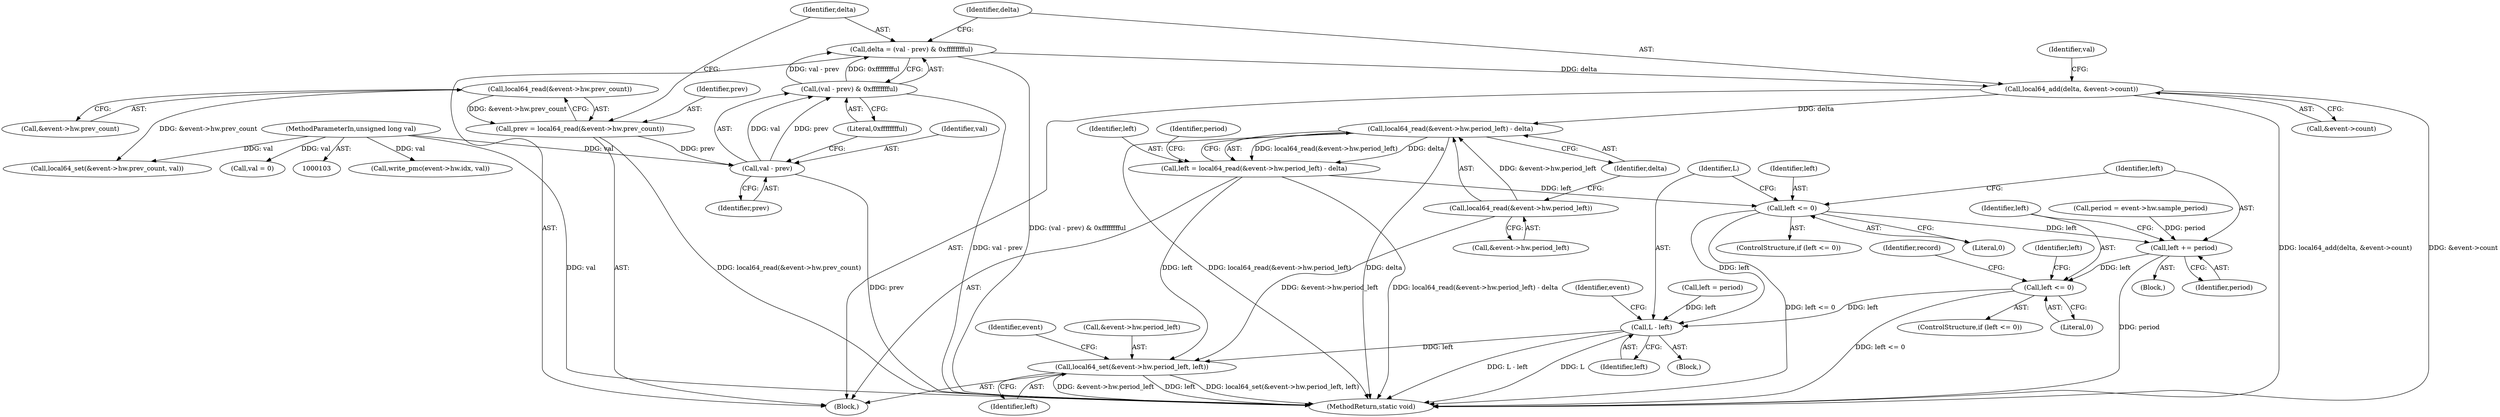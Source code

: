 digraph "0_linux_a8b0ca17b80e92faab46ee7179ba9e99ccb61233_18@API" {
"1000167" [label="(Call,local64_read(&event->hw.period_left) - delta)"];
"1000168" [label="(Call,local64_read(&event->hw.period_left))"];
"1000156" [label="(Call,local64_add(delta, &event->count))"];
"1000149" [label="(Call,delta = (val - prev) & 0xfffffffful)"];
"1000151" [label="(Call,(val - prev) & 0xfffffffful)"];
"1000152" [label="(Call,val - prev)"];
"1000105" [label="(MethodParameterIn,unsigned long val)"];
"1000140" [label="(Call,prev = local64_read(&event->hw.prev_count))"];
"1000142" [label="(Call,local64_read(&event->hw.prev_count))"];
"1000165" [label="(Call,left = local64_read(&event->hw.period_left) - delta)"];
"1000180" [label="(Call,left <= 0)"];
"1000184" [label="(Call,left += period)"];
"1000188" [label="(Call,left <= 0)"];
"1000208" [label="(Call,L - left)"];
"1000226" [label="(Call,local64_set(&event->hw.period_left, left))"];
"1000226" [label="(Call,local64_set(&event->hw.period_left, left))"];
"1000189" [label="(Identifier,left)"];
"1000184" [label="(Call,left += period)"];
"1000142" [label="(Call,local64_read(&event->hw.prev_count))"];
"1000109" [label="(Call,period = event->hw.sample_period)"];
"1000182" [label="(Literal,0)"];
"1000179" [label="(ControlStructure,if (left <= 0))"];
"1000163" [label="(Identifier,val)"];
"1000235" [label="(Identifier,event)"];
"1000151" [label="(Call,(val - prev) & 0xfffffffful)"];
"1000157" [label="(Identifier,delta)"];
"1000167" [label="(Call,local64_read(&event->hw.period_left) - delta)"];
"1000180" [label="(Call,left <= 0)"];
"1000166" [label="(Identifier,left)"];
"1000178" [label="(Block,)"];
"1000141" [label="(Identifier,prev)"];
"1000191" [label="(Call,left = period)"];
"1000190" [label="(Literal,0)"];
"1000186" [label="(Identifier,period)"];
"1000208" [label="(Call,L - left)"];
"1000168" [label="(Call,local64_read(&event->hw.period_left))"];
"1000262" [label="(MethodReturn,static void)"];
"1000156" [label="(Call,local64_add(delta, &event->count))"];
"1000150" [label="(Identifier,delta)"];
"1000152" [label="(Call,val - prev)"];
"1000211" [label="(Call,write_pmc(event->hw.idx, val))"];
"1000187" [label="(ControlStructure,if (left <= 0))"];
"1000227" [label="(Call,&event->hw.period_left)"];
"1000165" [label="(Call,left = local64_read(&event->hw.period_left) - delta)"];
"1000149" [label="(Call,delta = (val - prev) & 0xfffffffful)"];
"1000175" [label="(Identifier,delta)"];
"1000192" [label="(Identifier,left)"];
"1000183" [label="(Block,)"];
"1000158" [label="(Call,&event->count)"];
"1000195" [label="(Identifier,record)"];
"1000210" [label="(Identifier,left)"];
"1000218" [label="(Call,local64_set(&event->hw.prev_count, val))"];
"1000107" [label="(Block,)"];
"1000185" [label="(Identifier,left)"];
"1000214" [label="(Identifier,event)"];
"1000181" [label="(Identifier,left)"];
"1000177" [label="(Identifier,period)"];
"1000233" [label="(Identifier,left)"];
"1000209" [label="(Identifier,L)"];
"1000155" [label="(Literal,0xfffffffful)"];
"1000169" [label="(Call,&event->hw.period_left)"];
"1000154" [label="(Identifier,prev)"];
"1000162" [label="(Call,val = 0)"];
"1000143" [label="(Call,&event->hw.prev_count)"];
"1000153" [label="(Identifier,val)"];
"1000105" [label="(MethodParameterIn,unsigned long val)"];
"1000140" [label="(Call,prev = local64_read(&event->hw.prev_count))"];
"1000188" [label="(Call,left <= 0)"];
"1000167" -> "1000165"  [label="AST: "];
"1000167" -> "1000175"  [label="CFG: "];
"1000168" -> "1000167"  [label="AST: "];
"1000175" -> "1000167"  [label="AST: "];
"1000165" -> "1000167"  [label="CFG: "];
"1000167" -> "1000262"  [label="DDG: local64_read(&event->hw.period_left)"];
"1000167" -> "1000262"  [label="DDG: delta"];
"1000167" -> "1000165"  [label="DDG: local64_read(&event->hw.period_left)"];
"1000167" -> "1000165"  [label="DDG: delta"];
"1000168" -> "1000167"  [label="DDG: &event->hw.period_left"];
"1000156" -> "1000167"  [label="DDG: delta"];
"1000168" -> "1000169"  [label="CFG: "];
"1000169" -> "1000168"  [label="AST: "];
"1000175" -> "1000168"  [label="CFG: "];
"1000168" -> "1000226"  [label="DDG: &event->hw.period_left"];
"1000156" -> "1000107"  [label="AST: "];
"1000156" -> "1000158"  [label="CFG: "];
"1000157" -> "1000156"  [label="AST: "];
"1000158" -> "1000156"  [label="AST: "];
"1000163" -> "1000156"  [label="CFG: "];
"1000156" -> "1000262"  [label="DDG: local64_add(delta, &event->count)"];
"1000156" -> "1000262"  [label="DDG: &event->count"];
"1000149" -> "1000156"  [label="DDG: delta"];
"1000149" -> "1000107"  [label="AST: "];
"1000149" -> "1000151"  [label="CFG: "];
"1000150" -> "1000149"  [label="AST: "];
"1000151" -> "1000149"  [label="AST: "];
"1000157" -> "1000149"  [label="CFG: "];
"1000149" -> "1000262"  [label="DDG: (val - prev) & 0xfffffffful"];
"1000151" -> "1000149"  [label="DDG: val - prev"];
"1000151" -> "1000149"  [label="DDG: 0xfffffffful"];
"1000151" -> "1000155"  [label="CFG: "];
"1000152" -> "1000151"  [label="AST: "];
"1000155" -> "1000151"  [label="AST: "];
"1000151" -> "1000262"  [label="DDG: val - prev"];
"1000152" -> "1000151"  [label="DDG: val"];
"1000152" -> "1000151"  [label="DDG: prev"];
"1000152" -> "1000154"  [label="CFG: "];
"1000153" -> "1000152"  [label="AST: "];
"1000154" -> "1000152"  [label="AST: "];
"1000155" -> "1000152"  [label="CFG: "];
"1000152" -> "1000262"  [label="DDG: prev"];
"1000105" -> "1000152"  [label="DDG: val"];
"1000140" -> "1000152"  [label="DDG: prev"];
"1000105" -> "1000103"  [label="AST: "];
"1000105" -> "1000262"  [label="DDG: val"];
"1000105" -> "1000162"  [label="DDG: val"];
"1000105" -> "1000211"  [label="DDG: val"];
"1000105" -> "1000218"  [label="DDG: val"];
"1000140" -> "1000107"  [label="AST: "];
"1000140" -> "1000142"  [label="CFG: "];
"1000141" -> "1000140"  [label="AST: "];
"1000142" -> "1000140"  [label="AST: "];
"1000150" -> "1000140"  [label="CFG: "];
"1000140" -> "1000262"  [label="DDG: local64_read(&event->hw.prev_count)"];
"1000142" -> "1000140"  [label="DDG: &event->hw.prev_count"];
"1000142" -> "1000143"  [label="CFG: "];
"1000143" -> "1000142"  [label="AST: "];
"1000142" -> "1000218"  [label="DDG: &event->hw.prev_count"];
"1000165" -> "1000107"  [label="AST: "];
"1000166" -> "1000165"  [label="AST: "];
"1000177" -> "1000165"  [label="CFG: "];
"1000165" -> "1000262"  [label="DDG: local64_read(&event->hw.period_left) - delta"];
"1000165" -> "1000180"  [label="DDG: left"];
"1000165" -> "1000226"  [label="DDG: left"];
"1000180" -> "1000179"  [label="AST: "];
"1000180" -> "1000182"  [label="CFG: "];
"1000181" -> "1000180"  [label="AST: "];
"1000182" -> "1000180"  [label="AST: "];
"1000185" -> "1000180"  [label="CFG: "];
"1000209" -> "1000180"  [label="CFG: "];
"1000180" -> "1000262"  [label="DDG: left <= 0"];
"1000180" -> "1000184"  [label="DDG: left"];
"1000180" -> "1000208"  [label="DDG: left"];
"1000184" -> "1000183"  [label="AST: "];
"1000184" -> "1000186"  [label="CFG: "];
"1000185" -> "1000184"  [label="AST: "];
"1000186" -> "1000184"  [label="AST: "];
"1000189" -> "1000184"  [label="CFG: "];
"1000184" -> "1000262"  [label="DDG: period"];
"1000109" -> "1000184"  [label="DDG: period"];
"1000184" -> "1000188"  [label="DDG: left"];
"1000188" -> "1000187"  [label="AST: "];
"1000188" -> "1000190"  [label="CFG: "];
"1000189" -> "1000188"  [label="AST: "];
"1000190" -> "1000188"  [label="AST: "];
"1000192" -> "1000188"  [label="CFG: "];
"1000195" -> "1000188"  [label="CFG: "];
"1000188" -> "1000262"  [label="DDG: left <= 0"];
"1000188" -> "1000208"  [label="DDG: left"];
"1000208" -> "1000178"  [label="AST: "];
"1000208" -> "1000210"  [label="CFG: "];
"1000209" -> "1000208"  [label="AST: "];
"1000210" -> "1000208"  [label="AST: "];
"1000214" -> "1000208"  [label="CFG: "];
"1000208" -> "1000262"  [label="DDG: L"];
"1000208" -> "1000262"  [label="DDG: L - left"];
"1000191" -> "1000208"  [label="DDG: left"];
"1000208" -> "1000226"  [label="DDG: left"];
"1000226" -> "1000107"  [label="AST: "];
"1000226" -> "1000233"  [label="CFG: "];
"1000227" -> "1000226"  [label="AST: "];
"1000233" -> "1000226"  [label="AST: "];
"1000235" -> "1000226"  [label="CFG: "];
"1000226" -> "1000262"  [label="DDG: &event->hw.period_left"];
"1000226" -> "1000262"  [label="DDG: left"];
"1000226" -> "1000262"  [label="DDG: local64_set(&event->hw.period_left, left)"];
}
